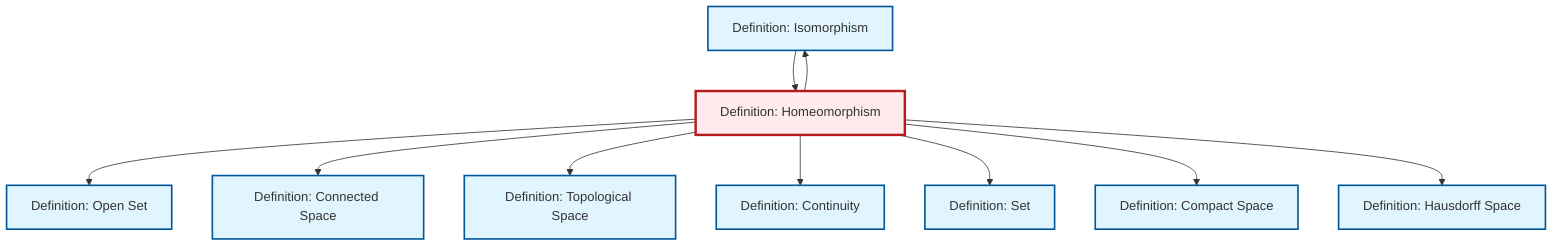 graph TD
    classDef definition fill:#e1f5fe,stroke:#01579b,stroke-width:2px
    classDef theorem fill:#f3e5f5,stroke:#4a148c,stroke-width:2px
    classDef axiom fill:#fff3e0,stroke:#e65100,stroke-width:2px
    classDef example fill:#e8f5e9,stroke:#1b5e20,stroke-width:2px
    classDef current fill:#ffebee,stroke:#b71c1c,stroke-width:3px
    def-hausdorff["Definition: Hausdorff Space"]:::definition
    def-compact["Definition: Compact Space"]:::definition
    def-isomorphism["Definition: Isomorphism"]:::definition
    def-topological-space["Definition: Topological Space"]:::definition
    def-open-set["Definition: Open Set"]:::definition
    def-connected["Definition: Connected Space"]:::definition
    def-homeomorphism["Definition: Homeomorphism"]:::definition
    def-continuity["Definition: Continuity"]:::definition
    def-set["Definition: Set"]:::definition
    def-homeomorphism --> def-open-set
    def-homeomorphism --> def-connected
    def-isomorphism --> def-homeomorphism
    def-homeomorphism --> def-topological-space
    def-homeomorphism --> def-isomorphism
    def-homeomorphism --> def-continuity
    def-homeomorphism --> def-set
    def-homeomorphism --> def-compact
    def-homeomorphism --> def-hausdorff
    class def-homeomorphism current